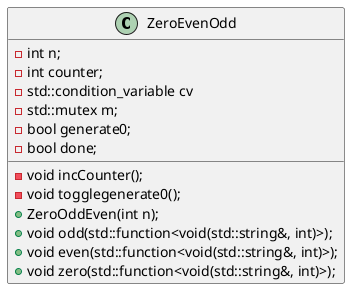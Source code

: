 @startuml
class ZeroEvenOdd{
    -int n;
    -int counter;
    -std::condition_variable cv
    -std::mutex m;
    -bool generate0;
    -bool done;
    -void incCounter();
    -void togglegenerate0();
    +ZeroOddEven(int n);
    +void odd(std::function<void(std::string&, int)>);
    +void even(std::function<void(std::string&, int)>);
    +void zero(std::function<void(std::string&, int)>);
}
@enduml